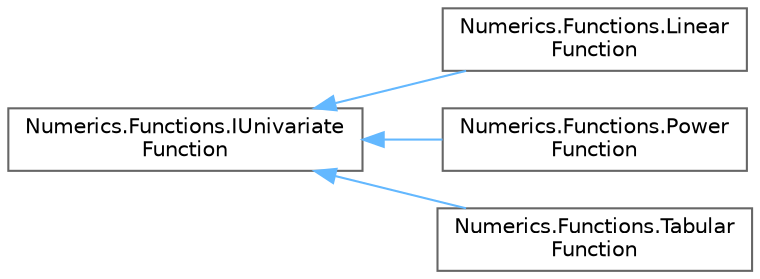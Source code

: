 digraph "Graphical Class Hierarchy"
{
 // LATEX_PDF_SIZE
  bgcolor="transparent";
  edge [fontname=Helvetica,fontsize=10,labelfontname=Helvetica,labelfontsize=10];
  node [fontname=Helvetica,fontsize=10,shape=box,height=0.2,width=0.4];
  rankdir="LR";
  Node0 [id="Node000000",label="Numerics.Functions.IUnivariate\lFunction",height=0.2,width=0.4,color="grey40", fillcolor="white", style="filled",URL="$interface_numerics_1_1_functions_1_1_i_univariate_function.html",tooltip="Interface for Univariate Functions."];
  Node0 -> Node1 [id="edge177_Node000000_Node000001",dir="back",color="steelblue1",style="solid",tooltip=" "];
  Node1 [id="Node000001",label="Numerics.Functions.Linear\lFunction",height=0.2,width=0.4,color="grey40", fillcolor="white", style="filled",URL="$class_numerics_1_1_functions_1_1_linear_function.html",tooltip="A class for a simple linear function, with a single predictor and a slope and intercept coefficient,..."];
  Node0 -> Node2 [id="edge178_Node000000_Node000002",dir="back",color="steelblue1",style="solid",tooltip=" "];
  Node2 [id="Node000002",label="Numerics.Functions.Power\lFunction",height=0.2,width=0.4,color="grey40", fillcolor="white", style="filled",URL="$class_numerics_1_1_functions_1_1_power_function.html",tooltip="A class for a power function with normally distributed noise. Y = [α * (X - ξ)^β] * ϵ,..."];
  Node0 -> Node3 [id="edge179_Node000000_Node000003",dir="back",color="steelblue1",style="solid",tooltip=" "];
  Node3 [id="Node000003",label="Numerics.Functions.Tabular\lFunction",height=0.2,width=0.4,color="grey40", fillcolor="white", style="filled",URL="$class_numerics_1_1_functions_1_1_tabular_function.html",tooltip="A class for a tabular, or nonparametric, function."];
}
